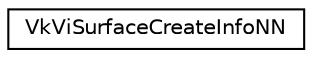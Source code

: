 digraph "Graphical Class Hierarchy"
{
 // LATEX_PDF_SIZE
  edge [fontname="Helvetica",fontsize="10",labelfontname="Helvetica",labelfontsize="10"];
  node [fontname="Helvetica",fontsize="10",shape=record];
  rankdir="LR";
  Node0 [label="VkViSurfaceCreateInfoNN",height=0.2,width=0.4,color="black", fillcolor="white", style="filled",URL="$d5/d94/structVkViSurfaceCreateInfoNN.html",tooltip=" "];
}
